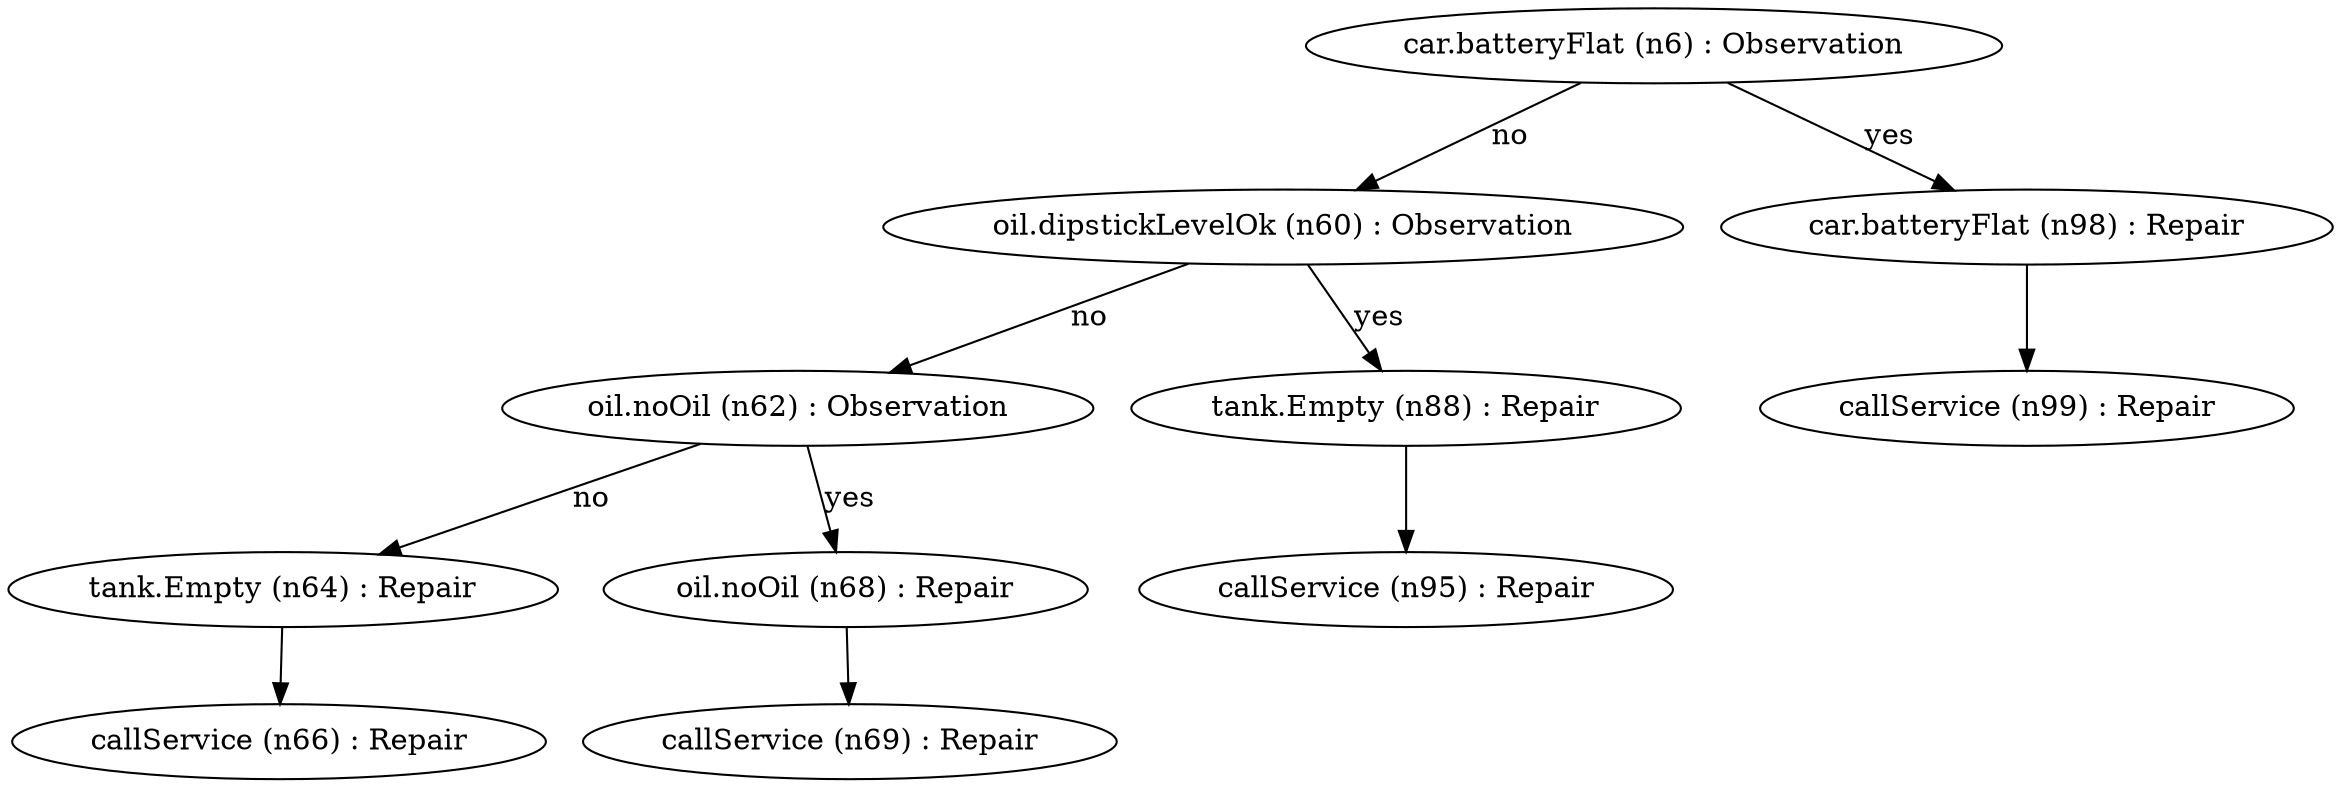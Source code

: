 digraph {
	6 [label="car.batteryFlat (n6) : Observation"]
	60 [label="oil.dipstickLevelOk (n60) : Observation"]
	62 [label="oil.noOil (n62) : Observation"]
	64 [label="tank.Empty (n64) : Repair"]
	66 [label="callService (n66) : Repair"]
	68 [label="oil.noOil (n68) : Repair"]
	69 [label="callService (n69) : Repair"]
	88 [label="tank.Empty (n88) : Repair"]
	95 [label="callService (n95) : Repair"]
	98 [label="car.batteryFlat (n98) : Repair"]
	99 [label="callService (n99) : Repair"]
	6 -> 98 [label=yes]
	6 -> 60 [label=no]
	60 -> 88 [label=yes]
	60 -> 62 [label=no]
	62 -> 68 [label=yes]
	62 -> 64 [label=no]
	64 -> 66 [label=""]
	68 -> 69 [label=""]
	88 -> 95 [label=""]
	98 -> 99 [label=""]
}
